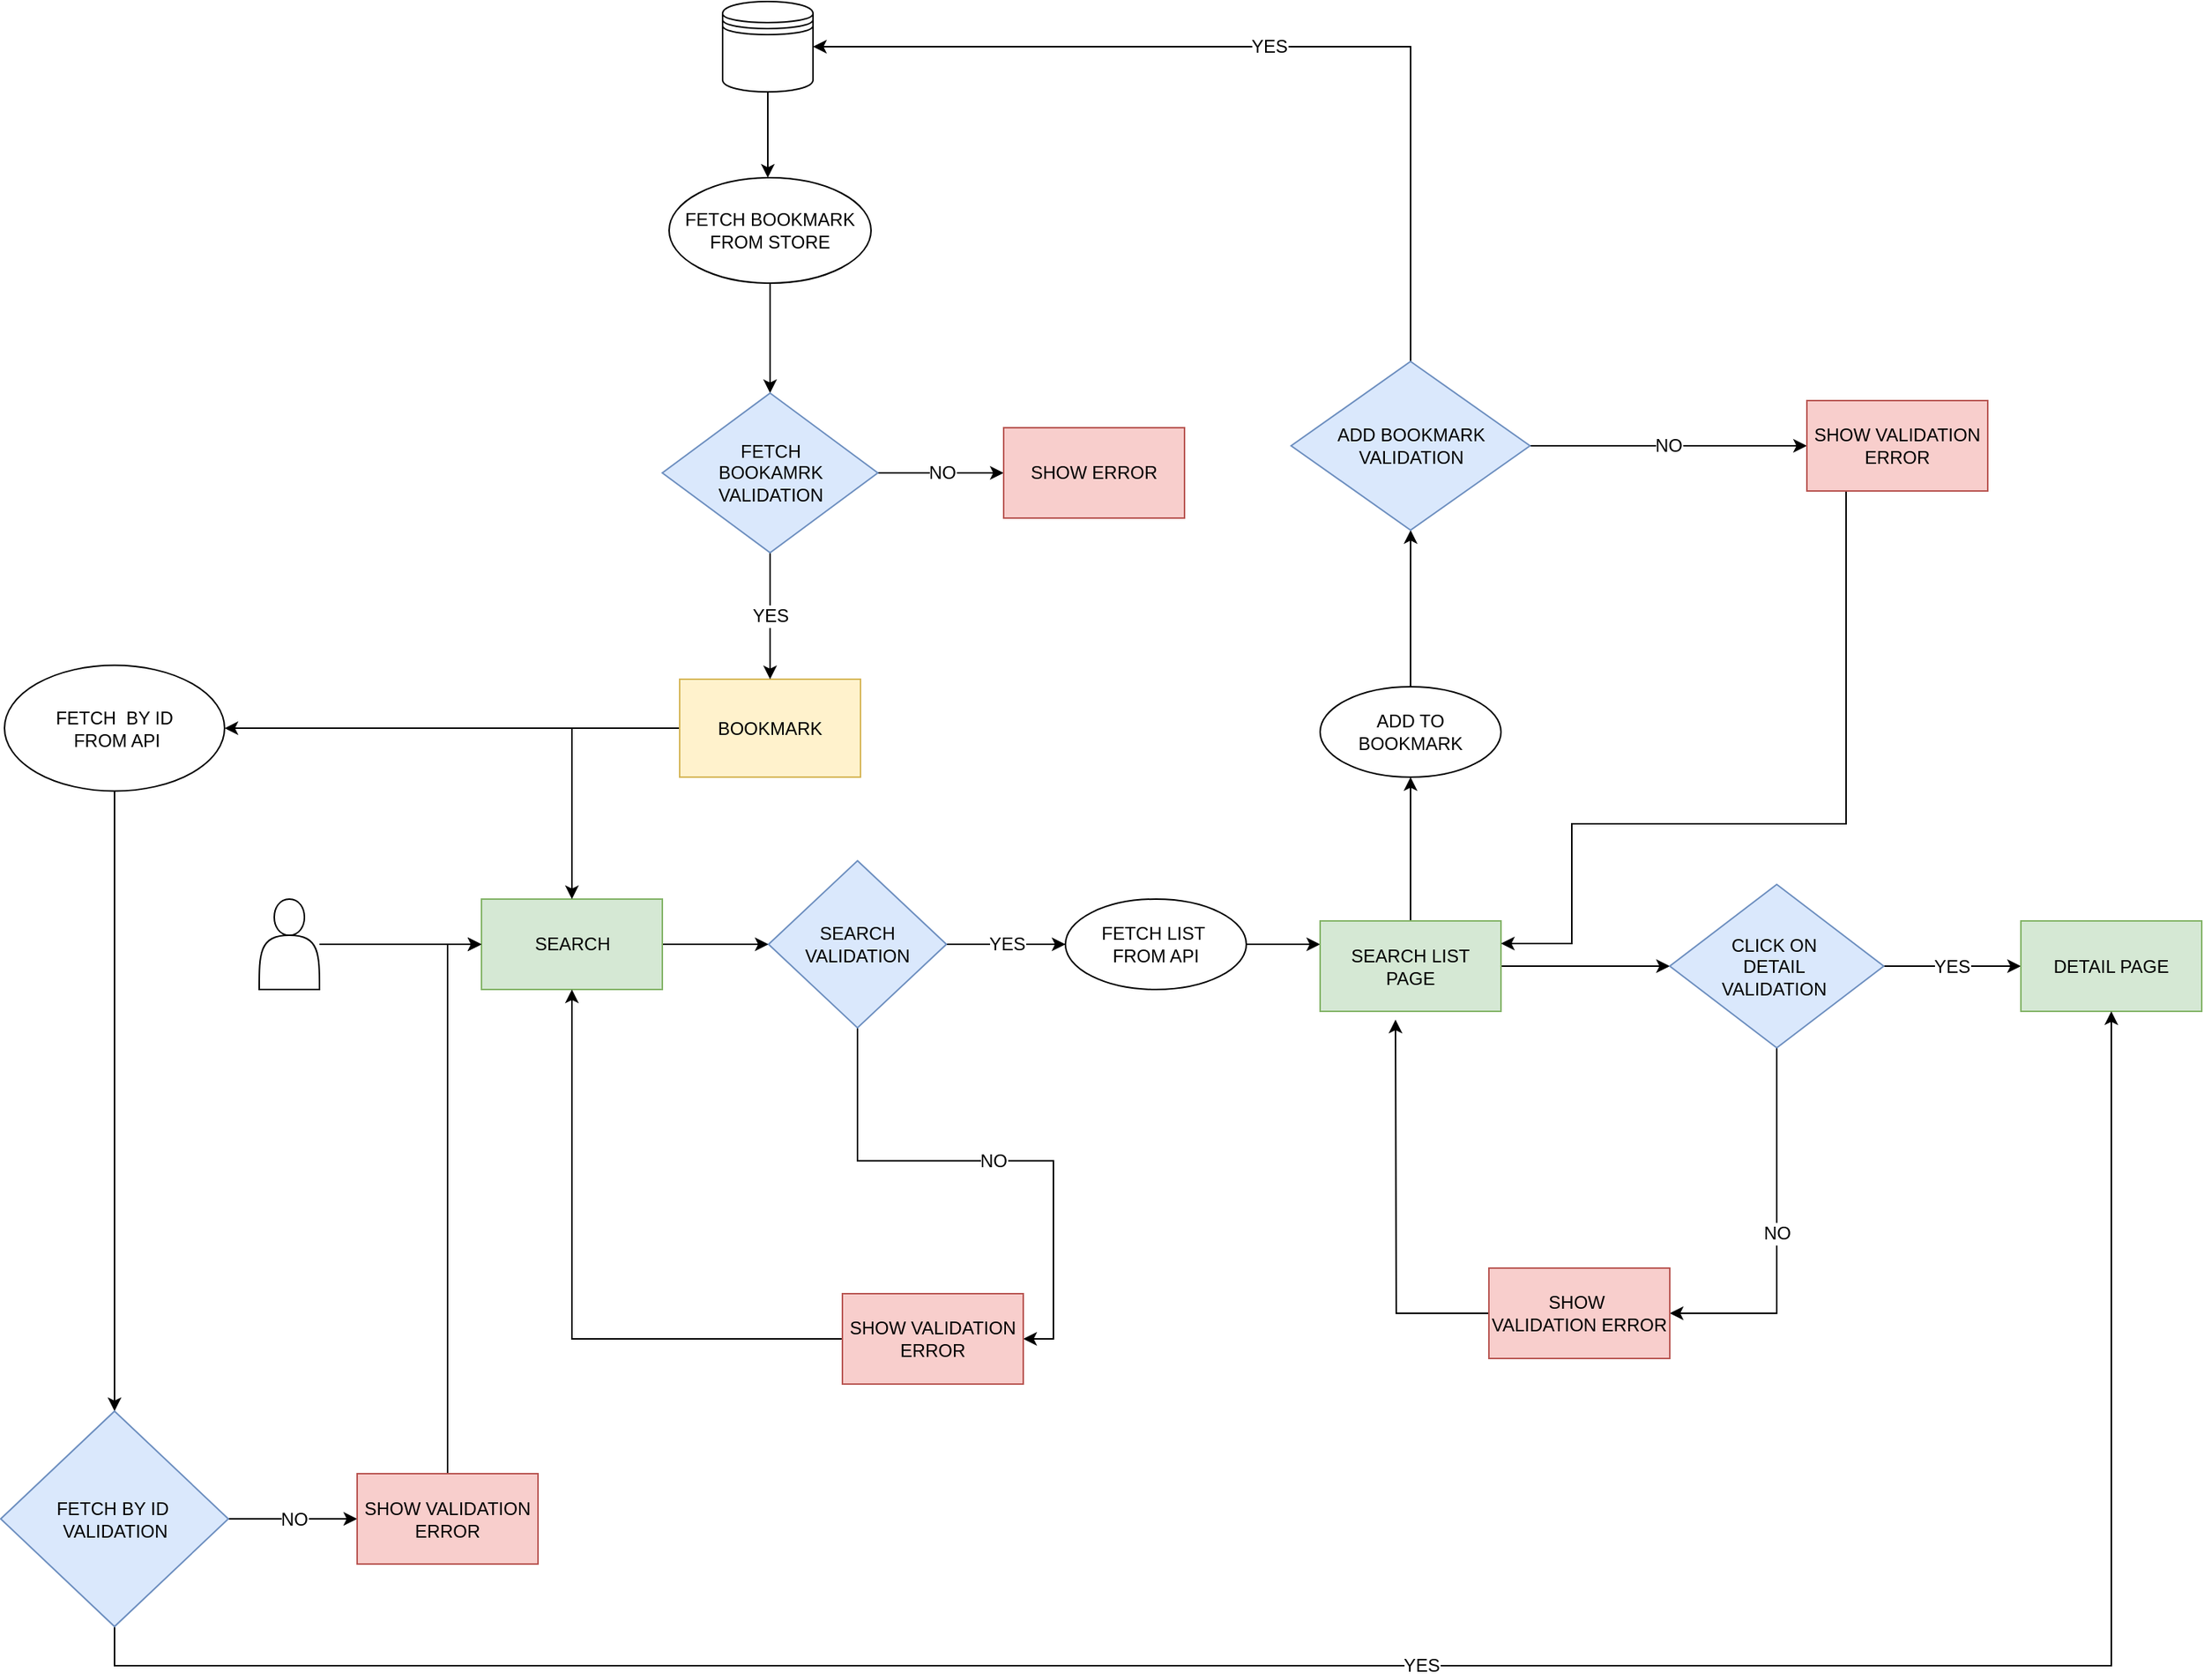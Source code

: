 <mxfile version="16.5.3" type="github">
  <diagram id="xpT8rPD6LrY3aJzCiSav" name="Page-1">
    <mxGraphModel dx="2712" dy="1998" grid="1" gridSize="13" guides="1" tooltips="1" connect="1" arrows="1" fold="1" page="1" pageScale="1" pageWidth="850" pageHeight="1100" math="0" shadow="0">
      <root>
        <mxCell id="0" />
        <mxCell id="1" parent="0" />
        <mxCell id="fjekxb5wbpztVZqQJHCZ-5" value="" style="edgeStyle=orthogonalEdgeStyle;rounded=0;orthogonalLoop=1;jettySize=auto;html=1;" edge="1" parent="1" source="fjekxb5wbpztVZqQJHCZ-2" target="fjekxb5wbpztVZqQJHCZ-4">
          <mxGeometry relative="1" as="geometry" />
        </mxCell>
        <mxCell id="fjekxb5wbpztVZqQJHCZ-2" value="SEARCH" style="rounded=0;whiteSpace=wrap;html=1;fillColor=#d5e8d4;strokeColor=#82b366;" vertex="1" parent="1">
          <mxGeometry x="-21.5" y="245" width="120" height="60" as="geometry" />
        </mxCell>
        <mxCell id="fjekxb5wbpztVZqQJHCZ-8" value="" style="edgeStyle=orthogonalEdgeStyle;rounded=0;orthogonalLoop=1;jettySize=auto;html=1;fontSize=12;" edge="1" parent="1" source="fjekxb5wbpztVZqQJHCZ-4" target="fjekxb5wbpztVZqQJHCZ-7">
          <mxGeometry relative="1" as="geometry">
            <Array as="points">
              <mxPoint x="494" y="275" />
              <mxPoint x="494" y="275" />
            </Array>
          </mxGeometry>
        </mxCell>
        <mxCell id="fjekxb5wbpztVZqQJHCZ-10" value="NO" style="edgeStyle=orthogonalEdgeStyle;rounded=0;orthogonalLoop=1;jettySize=auto;html=1;fontSize=12;entryX=1;entryY=0.5;entryDx=0;entryDy=0;" edge="1" parent="1" source="fjekxb5wbpztVZqQJHCZ-4" target="fjekxb5wbpztVZqQJHCZ-9">
          <mxGeometry relative="1" as="geometry" />
        </mxCell>
        <mxCell id="fjekxb5wbpztVZqQJHCZ-44" value="YES" style="edgeStyle=orthogonalEdgeStyle;rounded=0;orthogonalLoop=1;jettySize=auto;html=1;fontSize=12;" edge="1" parent="1" source="fjekxb5wbpztVZqQJHCZ-4" target="fjekxb5wbpztVZqQJHCZ-43">
          <mxGeometry relative="1" as="geometry" />
        </mxCell>
        <mxCell id="fjekxb5wbpztVZqQJHCZ-4" value="&lt;font style=&quot;font-size: 12px&quot;&gt;SEARCH&lt;br&gt;VALIDATION&lt;/font&gt;" style="rhombus;whiteSpace=wrap;html=1;rounded=0;fillColor=#dae8fc;strokeColor=#6c8ebf;" vertex="1" parent="1">
          <mxGeometry x="169" y="219.5" width="118" height="111" as="geometry" />
        </mxCell>
        <mxCell id="fjekxb5wbpztVZqQJHCZ-13" value="" style="edgeStyle=orthogonalEdgeStyle;rounded=0;orthogonalLoop=1;jettySize=auto;html=1;fontSize=12;" edge="1" parent="1" source="fjekxb5wbpztVZqQJHCZ-7" target="fjekxb5wbpztVZqQJHCZ-12">
          <mxGeometry relative="1" as="geometry" />
        </mxCell>
        <mxCell id="fjekxb5wbpztVZqQJHCZ-23" value="" style="edgeStyle=orthogonalEdgeStyle;rounded=0;orthogonalLoop=1;jettySize=auto;html=1;fontSize=12;" edge="1" parent="1" source="fjekxb5wbpztVZqQJHCZ-7" target="fjekxb5wbpztVZqQJHCZ-22">
          <mxGeometry relative="1" as="geometry" />
        </mxCell>
        <mxCell id="fjekxb5wbpztVZqQJHCZ-7" value="SEARCH LIST&lt;br&gt;PAGE" style="whiteSpace=wrap;html=1;fillColor=#d5e8d4;strokeColor=#82b366;rounded=0;" vertex="1" parent="1">
          <mxGeometry x="535" y="259.5" width="120" height="60" as="geometry" />
        </mxCell>
        <mxCell id="fjekxb5wbpztVZqQJHCZ-11" style="edgeStyle=orthogonalEdgeStyle;rounded=0;orthogonalLoop=1;jettySize=auto;html=1;fontSize=12;entryX=0.5;entryY=1;entryDx=0;entryDy=0;" edge="1" parent="1" source="fjekxb5wbpztVZqQJHCZ-9" target="fjekxb5wbpztVZqQJHCZ-2">
          <mxGeometry relative="1" as="geometry">
            <mxPoint x="169" y="325" as="targetPoint" />
            <Array as="points">
              <mxPoint x="39" y="537" />
            </Array>
          </mxGeometry>
        </mxCell>
        <mxCell id="fjekxb5wbpztVZqQJHCZ-9" value="SHOW VALIDATION&lt;br&gt;ERROR" style="whiteSpace=wrap;html=1;fillColor=#f8cecc;strokeColor=#b85450;rounded=0;" vertex="1" parent="1">
          <mxGeometry x="218" y="507" width="120" height="60" as="geometry" />
        </mxCell>
        <mxCell id="fjekxb5wbpztVZqQJHCZ-15" value="NO" style="edgeStyle=orthogonalEdgeStyle;rounded=0;orthogonalLoop=1;jettySize=auto;html=1;fontSize=12;" edge="1" parent="1" source="fjekxb5wbpztVZqQJHCZ-12" target="fjekxb5wbpztVZqQJHCZ-14">
          <mxGeometry relative="1" as="geometry">
            <Array as="points">
              <mxPoint x="838" y="520" />
            </Array>
          </mxGeometry>
        </mxCell>
        <mxCell id="fjekxb5wbpztVZqQJHCZ-18" value="YES" style="edgeStyle=orthogonalEdgeStyle;rounded=0;orthogonalLoop=1;jettySize=auto;html=1;fontSize=12;" edge="1" parent="1" source="fjekxb5wbpztVZqQJHCZ-12" target="fjekxb5wbpztVZqQJHCZ-17">
          <mxGeometry relative="1" as="geometry" />
        </mxCell>
        <mxCell id="fjekxb5wbpztVZqQJHCZ-12" value="CLICK ON&amp;nbsp;&lt;br&gt;DETAIL&amp;nbsp;&lt;br&gt;VALIDATION&amp;nbsp;" style="rhombus;whiteSpace=wrap;html=1;fillColor=#dae8fc;strokeColor=#6c8ebf;rounded=0;" vertex="1" parent="1">
          <mxGeometry x="767" y="235.25" width="142" height="108.5" as="geometry" />
        </mxCell>
        <mxCell id="fjekxb5wbpztVZqQJHCZ-20" style="edgeStyle=orthogonalEdgeStyle;rounded=0;orthogonalLoop=1;jettySize=auto;html=1;fontSize=12;" edge="1" parent="1" source="fjekxb5wbpztVZqQJHCZ-14">
          <mxGeometry relative="1" as="geometry">
            <mxPoint x="585" y="325" as="targetPoint" />
          </mxGeometry>
        </mxCell>
        <mxCell id="fjekxb5wbpztVZqQJHCZ-14" value="SHOW&amp;nbsp;&lt;br&gt;VALIDATION ERROR" style="whiteSpace=wrap;html=1;fillColor=#f8cecc;strokeColor=#b85450;rounded=0;" vertex="1" parent="1">
          <mxGeometry x="647" y="490" width="120" height="60" as="geometry" />
        </mxCell>
        <mxCell id="fjekxb5wbpztVZqQJHCZ-17" value="DETAIL PAGE" style="whiteSpace=wrap;html=1;fillColor=#d5e8d4;strokeColor=#82b366;rounded=0;" vertex="1" parent="1">
          <mxGeometry x="1000" y="259.5" width="120" height="60" as="geometry" />
        </mxCell>
        <mxCell id="fjekxb5wbpztVZqQJHCZ-42" style="edgeStyle=orthogonalEdgeStyle;rounded=0;orthogonalLoop=1;jettySize=auto;html=1;entryX=0.5;entryY=0;entryDx=0;entryDy=0;fontSize=12;" edge="1" parent="1" source="fjekxb5wbpztVZqQJHCZ-19" target="fjekxb5wbpztVZqQJHCZ-2">
          <mxGeometry relative="1" as="geometry" />
        </mxCell>
        <mxCell id="fjekxb5wbpztVZqQJHCZ-46" value="" style="edgeStyle=orthogonalEdgeStyle;rounded=0;orthogonalLoop=1;jettySize=auto;html=1;fontSize=12;" edge="1" parent="1" source="fjekxb5wbpztVZqQJHCZ-19" target="fjekxb5wbpztVZqQJHCZ-45">
          <mxGeometry relative="1" as="geometry" />
        </mxCell>
        <mxCell id="fjekxb5wbpztVZqQJHCZ-19" value="BOOKMARK" style="rounded=0;whiteSpace=wrap;html=1;fontSize=12;fillColor=#fff2cc;strokeColor=#d6b656;" vertex="1" parent="1">
          <mxGeometry x="110" y="99" width="120" height="65" as="geometry" />
        </mxCell>
        <mxCell id="fjekxb5wbpztVZqQJHCZ-26" value="" style="edgeStyle=orthogonalEdgeStyle;rounded=0;orthogonalLoop=1;jettySize=auto;html=1;fontSize=12;" edge="1" parent="1" source="fjekxb5wbpztVZqQJHCZ-22" target="fjekxb5wbpztVZqQJHCZ-25">
          <mxGeometry relative="1" as="geometry" />
        </mxCell>
        <mxCell id="fjekxb5wbpztVZqQJHCZ-22" value="ADD TO&lt;br&gt;BOOKMARK" style="ellipse;whiteSpace=wrap;html=1;rounded=0;" vertex="1" parent="1">
          <mxGeometry x="535" y="104" width="120" height="60" as="geometry" />
        </mxCell>
        <mxCell id="fjekxb5wbpztVZqQJHCZ-28" value="NO" style="edgeStyle=orthogonalEdgeStyle;rounded=0;orthogonalLoop=1;jettySize=auto;html=1;fontSize=12;" edge="1" parent="1" source="fjekxb5wbpztVZqQJHCZ-25" target="fjekxb5wbpztVZqQJHCZ-27">
          <mxGeometry relative="1" as="geometry" />
        </mxCell>
        <mxCell id="fjekxb5wbpztVZqQJHCZ-32" value="YES" style="edgeStyle=orthogonalEdgeStyle;rounded=0;orthogonalLoop=1;jettySize=auto;html=1;entryX=1;entryY=0.5;entryDx=0;entryDy=0;fontSize=12;" edge="1" parent="1" source="fjekxb5wbpztVZqQJHCZ-25" target="fjekxb5wbpztVZqQJHCZ-31">
          <mxGeometry relative="1" as="geometry">
            <Array as="points">
              <mxPoint x="595" y="-321" />
            </Array>
          </mxGeometry>
        </mxCell>
        <mxCell id="fjekxb5wbpztVZqQJHCZ-25" value="ADD BOOKMARK&lt;br&gt;VALIDATION" style="rhombus;whiteSpace=wrap;html=1;rounded=0;fillColor=#dae8fc;strokeColor=#6c8ebf;" vertex="1" parent="1">
          <mxGeometry x="515.75" y="-112" width="158.5" height="112" as="geometry" />
        </mxCell>
        <mxCell id="fjekxb5wbpztVZqQJHCZ-29" style="edgeStyle=orthogonalEdgeStyle;rounded=0;orthogonalLoop=1;jettySize=auto;html=1;entryX=1;entryY=0.25;entryDx=0;entryDy=0;fontSize=12;" edge="1" parent="1" source="fjekxb5wbpztVZqQJHCZ-27" target="fjekxb5wbpztVZqQJHCZ-7">
          <mxGeometry relative="1" as="geometry">
            <Array as="points">
              <mxPoint x="884" y="195" />
              <mxPoint x="702" y="195" />
              <mxPoint x="702" y="275" />
            </Array>
          </mxGeometry>
        </mxCell>
        <mxCell id="fjekxb5wbpztVZqQJHCZ-27" value="SHOW VALIDATION&lt;br&gt;ERROR" style="whiteSpace=wrap;html=1;fillColor=#f8cecc;strokeColor=#b85450;rounded=0;" vertex="1" parent="1">
          <mxGeometry x="858" y="-86" width="120" height="60" as="geometry" />
        </mxCell>
        <mxCell id="fjekxb5wbpztVZqQJHCZ-34" value="" style="edgeStyle=orthogonalEdgeStyle;rounded=0;orthogonalLoop=1;jettySize=auto;html=1;fontSize=12;" edge="1" parent="1" source="fjekxb5wbpztVZqQJHCZ-31" target="fjekxb5wbpztVZqQJHCZ-33">
          <mxGeometry relative="1" as="geometry">
            <Array as="points">
              <mxPoint x="173" y="-234" />
              <mxPoint x="173" y="-234" />
            </Array>
          </mxGeometry>
        </mxCell>
        <mxCell id="fjekxb5wbpztVZqQJHCZ-31" value="" style="shape=datastore;whiteSpace=wrap;html=1;fontSize=12;" vertex="1" parent="1">
          <mxGeometry x="138.5" y="-351" width="60" height="60" as="geometry" />
        </mxCell>
        <mxCell id="fjekxb5wbpztVZqQJHCZ-37" value="" style="edgeStyle=orthogonalEdgeStyle;rounded=0;orthogonalLoop=1;jettySize=auto;html=1;fontSize=12;" edge="1" parent="1" source="fjekxb5wbpztVZqQJHCZ-33" target="fjekxb5wbpztVZqQJHCZ-36">
          <mxGeometry relative="1" as="geometry" />
        </mxCell>
        <mxCell id="fjekxb5wbpztVZqQJHCZ-33" value="FETCH BOOKMARK&lt;br&gt;FROM STORE" style="ellipse;whiteSpace=wrap;html=1;" vertex="1" parent="1">
          <mxGeometry x="103" y="-234" width="134" height="70" as="geometry" />
        </mxCell>
        <mxCell id="fjekxb5wbpztVZqQJHCZ-40" value="NO" style="edgeStyle=orthogonalEdgeStyle;rounded=0;orthogonalLoop=1;jettySize=auto;html=1;fontSize=12;" edge="1" parent="1" source="fjekxb5wbpztVZqQJHCZ-36" target="fjekxb5wbpztVZqQJHCZ-39">
          <mxGeometry relative="1" as="geometry" />
        </mxCell>
        <mxCell id="fjekxb5wbpztVZqQJHCZ-41" value="YES" style="edgeStyle=orthogonalEdgeStyle;rounded=0;orthogonalLoop=1;jettySize=auto;html=1;entryX=0.5;entryY=0;entryDx=0;entryDy=0;fontSize=12;" edge="1" parent="1" source="fjekxb5wbpztVZqQJHCZ-36" target="fjekxb5wbpztVZqQJHCZ-19">
          <mxGeometry relative="1" as="geometry" />
        </mxCell>
        <mxCell id="fjekxb5wbpztVZqQJHCZ-36" value="FETCH&lt;br&gt;BOOKAMRK&lt;br&gt;VALIDATION" style="rhombus;whiteSpace=wrap;html=1;fillColor=#dae8fc;strokeColor=#6c8ebf;" vertex="1" parent="1">
          <mxGeometry x="98.5" y="-91" width="143" height="106" as="geometry" />
        </mxCell>
        <mxCell id="fjekxb5wbpztVZqQJHCZ-39" value="SHOW ERROR" style="whiteSpace=wrap;html=1;fillColor=#f8cecc;strokeColor=#b85450;" vertex="1" parent="1">
          <mxGeometry x="325" y="-68" width="120" height="60" as="geometry" />
        </mxCell>
        <mxCell id="fjekxb5wbpztVZqQJHCZ-43" value="FETCH LIST&amp;nbsp;&lt;br&gt;FROM API" style="ellipse;whiteSpace=wrap;html=1;rounded=0;" vertex="1" parent="1">
          <mxGeometry x="366" y="245" width="120" height="60" as="geometry" />
        </mxCell>
        <mxCell id="fjekxb5wbpztVZqQJHCZ-47" value="YES" style="edgeStyle=orthogonalEdgeStyle;rounded=0;orthogonalLoop=1;jettySize=auto;html=1;fontSize=12;entryX=0.5;entryY=1;entryDx=0;entryDy=0;startArrow=none;" edge="1" parent="1" source="fjekxb5wbpztVZqQJHCZ-48" target="fjekxb5wbpztVZqQJHCZ-17">
          <mxGeometry relative="1" as="geometry">
            <mxPoint x="416" y="754" as="targetPoint" />
            <Array as="points">
              <mxPoint x="-265" y="754" />
              <mxPoint x="1060" y="754" />
            </Array>
          </mxGeometry>
        </mxCell>
        <mxCell id="fjekxb5wbpztVZqQJHCZ-49" value="" style="edgeStyle=orthogonalEdgeStyle;rounded=0;orthogonalLoop=1;jettySize=auto;html=1;fontSize=12;" edge="1" parent="1" source="fjekxb5wbpztVZqQJHCZ-45" target="fjekxb5wbpztVZqQJHCZ-48">
          <mxGeometry relative="1" as="geometry" />
        </mxCell>
        <mxCell id="fjekxb5wbpztVZqQJHCZ-45" value="FETCH&amp;nbsp; BY ID&lt;br&gt;&amp;nbsp;FROM API" style="ellipse;whiteSpace=wrap;html=1;rounded=0;" vertex="1" parent="1">
          <mxGeometry x="-338" y="89.75" width="146" height="83.5" as="geometry" />
        </mxCell>
        <mxCell id="fjekxb5wbpztVZqQJHCZ-53" value="NO" style="edgeStyle=orthogonalEdgeStyle;rounded=0;orthogonalLoop=1;jettySize=auto;html=1;fontSize=12;" edge="1" parent="1" source="fjekxb5wbpztVZqQJHCZ-48" target="fjekxb5wbpztVZqQJHCZ-52">
          <mxGeometry relative="1" as="geometry" />
        </mxCell>
        <mxCell id="fjekxb5wbpztVZqQJHCZ-48" value="FETCH BY ID&amp;nbsp;&lt;br&gt;VALIDATION" style="rhombus;whiteSpace=wrap;html=1;rounded=0;fillColor=#dae8fc;strokeColor=#6c8ebf;" vertex="1" parent="1">
          <mxGeometry x="-340.5" y="585" width="151" height="143" as="geometry" />
        </mxCell>
        <mxCell id="fjekxb5wbpztVZqQJHCZ-54" style="edgeStyle=orthogonalEdgeStyle;rounded=0;orthogonalLoop=1;jettySize=auto;html=1;entryX=0;entryY=0.5;entryDx=0;entryDy=0;fontSize=12;" edge="1" parent="1" source="fjekxb5wbpztVZqQJHCZ-52" target="fjekxb5wbpztVZqQJHCZ-2">
          <mxGeometry relative="1" as="geometry" />
        </mxCell>
        <mxCell id="fjekxb5wbpztVZqQJHCZ-52" value="SHOW VALIDATION&lt;br&gt;ERROR" style="whiteSpace=wrap;html=1;fillColor=#f8cecc;strokeColor=#b85450;rounded=0;" vertex="1" parent="1">
          <mxGeometry x="-104" y="626.5" width="120" height="60" as="geometry" />
        </mxCell>
        <mxCell id="fjekxb5wbpztVZqQJHCZ-58" style="edgeStyle=orthogonalEdgeStyle;rounded=0;orthogonalLoop=1;jettySize=auto;html=1;entryX=0;entryY=0.5;entryDx=0;entryDy=0;fontSize=12;" edge="1" parent="1" source="fjekxb5wbpztVZqQJHCZ-57" target="fjekxb5wbpztVZqQJHCZ-2">
          <mxGeometry relative="1" as="geometry" />
        </mxCell>
        <mxCell id="fjekxb5wbpztVZqQJHCZ-57" value="" style="shape=actor;whiteSpace=wrap;html=1;fontSize=12;" vertex="1" parent="1">
          <mxGeometry x="-169" y="245" width="40" height="60" as="geometry" />
        </mxCell>
      </root>
    </mxGraphModel>
  </diagram>
</mxfile>
